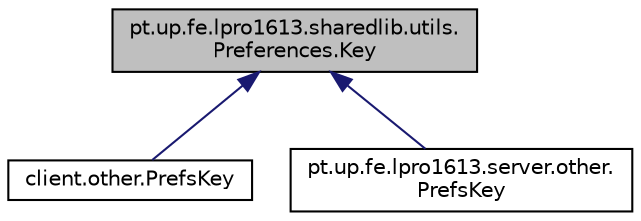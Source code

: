 digraph "pt.up.fe.lpro1613.sharedlib.utils.Preferences.Key"
{
  edge [fontname="Helvetica",fontsize="10",labelfontname="Helvetica",labelfontsize="10"];
  node [fontname="Helvetica",fontsize="10",shape=record];
  Node0 [label="pt.up.fe.lpro1613.sharedlib.utils.\lPreferences.Key",height=0.2,width=0.4,color="black", fillcolor="grey75", style="filled", fontcolor="black"];
  Node0 -> Node1 [dir="back",color="midnightblue",fontsize="10",style="solid",fontname="Helvetica"];
  Node1 [label="client.other.PrefsKey",height=0.2,width=0.4,color="black", fillcolor="white", style="filled",URL="$enumclient_1_1other_1_1_prefs_key.html"];
  Node0 -> Node2 [dir="back",color="midnightblue",fontsize="10",style="solid",fontname="Helvetica"];
  Node2 [label="pt.up.fe.lpro1613.server.other.\lPrefsKey",height=0.2,width=0.4,color="black", fillcolor="white", style="filled",URL="$enumpt_1_1up_1_1fe_1_1lpro1613_1_1server_1_1other_1_1_prefs_key.html"];
}

